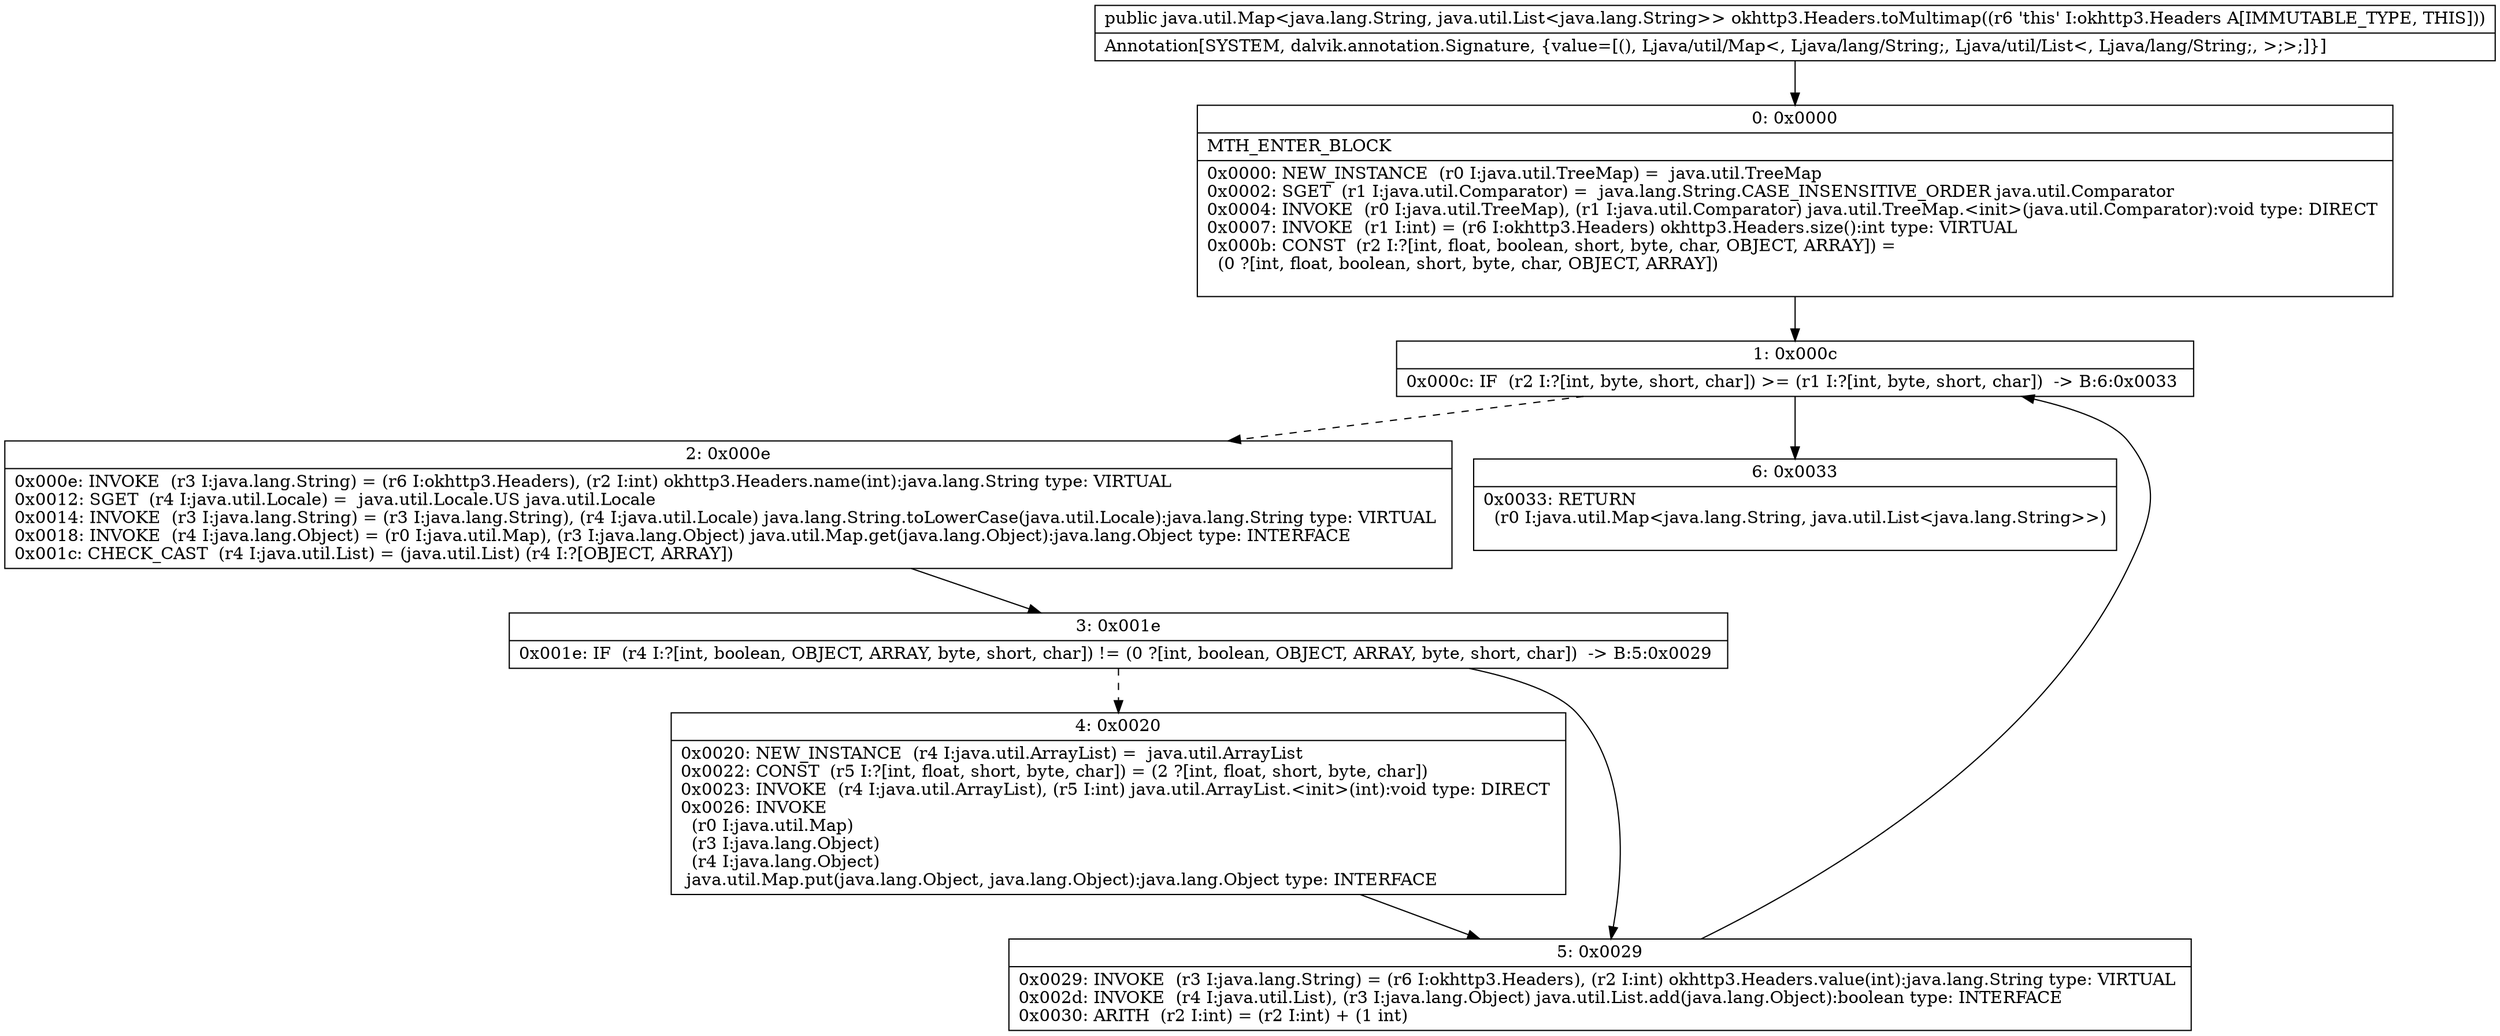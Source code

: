 digraph "CFG forokhttp3.Headers.toMultimap()Ljava\/util\/Map;" {
Node_0 [shape=record,label="{0\:\ 0x0000|MTH_ENTER_BLOCK\l|0x0000: NEW_INSTANCE  (r0 I:java.util.TreeMap) =  java.util.TreeMap \l0x0002: SGET  (r1 I:java.util.Comparator) =  java.lang.String.CASE_INSENSITIVE_ORDER java.util.Comparator \l0x0004: INVOKE  (r0 I:java.util.TreeMap), (r1 I:java.util.Comparator) java.util.TreeMap.\<init\>(java.util.Comparator):void type: DIRECT \l0x0007: INVOKE  (r1 I:int) = (r6 I:okhttp3.Headers) okhttp3.Headers.size():int type: VIRTUAL \l0x000b: CONST  (r2 I:?[int, float, boolean, short, byte, char, OBJECT, ARRAY]) = \l  (0 ?[int, float, boolean, short, byte, char, OBJECT, ARRAY])\l \l}"];
Node_1 [shape=record,label="{1\:\ 0x000c|0x000c: IF  (r2 I:?[int, byte, short, char]) \>= (r1 I:?[int, byte, short, char])  \-\> B:6:0x0033 \l}"];
Node_2 [shape=record,label="{2\:\ 0x000e|0x000e: INVOKE  (r3 I:java.lang.String) = (r6 I:okhttp3.Headers), (r2 I:int) okhttp3.Headers.name(int):java.lang.String type: VIRTUAL \l0x0012: SGET  (r4 I:java.util.Locale) =  java.util.Locale.US java.util.Locale \l0x0014: INVOKE  (r3 I:java.lang.String) = (r3 I:java.lang.String), (r4 I:java.util.Locale) java.lang.String.toLowerCase(java.util.Locale):java.lang.String type: VIRTUAL \l0x0018: INVOKE  (r4 I:java.lang.Object) = (r0 I:java.util.Map), (r3 I:java.lang.Object) java.util.Map.get(java.lang.Object):java.lang.Object type: INTERFACE \l0x001c: CHECK_CAST  (r4 I:java.util.List) = (java.util.List) (r4 I:?[OBJECT, ARRAY]) \l}"];
Node_3 [shape=record,label="{3\:\ 0x001e|0x001e: IF  (r4 I:?[int, boolean, OBJECT, ARRAY, byte, short, char]) != (0 ?[int, boolean, OBJECT, ARRAY, byte, short, char])  \-\> B:5:0x0029 \l}"];
Node_4 [shape=record,label="{4\:\ 0x0020|0x0020: NEW_INSTANCE  (r4 I:java.util.ArrayList) =  java.util.ArrayList \l0x0022: CONST  (r5 I:?[int, float, short, byte, char]) = (2 ?[int, float, short, byte, char]) \l0x0023: INVOKE  (r4 I:java.util.ArrayList), (r5 I:int) java.util.ArrayList.\<init\>(int):void type: DIRECT \l0x0026: INVOKE  \l  (r0 I:java.util.Map)\l  (r3 I:java.lang.Object)\l  (r4 I:java.lang.Object)\l java.util.Map.put(java.lang.Object, java.lang.Object):java.lang.Object type: INTERFACE \l}"];
Node_5 [shape=record,label="{5\:\ 0x0029|0x0029: INVOKE  (r3 I:java.lang.String) = (r6 I:okhttp3.Headers), (r2 I:int) okhttp3.Headers.value(int):java.lang.String type: VIRTUAL \l0x002d: INVOKE  (r4 I:java.util.List), (r3 I:java.lang.Object) java.util.List.add(java.lang.Object):boolean type: INTERFACE \l0x0030: ARITH  (r2 I:int) = (r2 I:int) + (1 int) \l}"];
Node_6 [shape=record,label="{6\:\ 0x0033|0x0033: RETURN  \l  (r0 I:java.util.Map\<java.lang.String, java.util.List\<java.lang.String\>\>)\l \l}"];
MethodNode[shape=record,label="{public java.util.Map\<java.lang.String, java.util.List\<java.lang.String\>\> okhttp3.Headers.toMultimap((r6 'this' I:okhttp3.Headers A[IMMUTABLE_TYPE, THIS]))  | Annotation[SYSTEM, dalvik.annotation.Signature, \{value=[(), Ljava\/util\/Map\<, Ljava\/lang\/String;, Ljava\/util\/List\<, Ljava\/lang\/String;, \>;\>;]\}]\l}"];
MethodNode -> Node_0;
Node_0 -> Node_1;
Node_1 -> Node_2[style=dashed];
Node_1 -> Node_6;
Node_2 -> Node_3;
Node_3 -> Node_4[style=dashed];
Node_3 -> Node_5;
Node_4 -> Node_5;
Node_5 -> Node_1;
}

